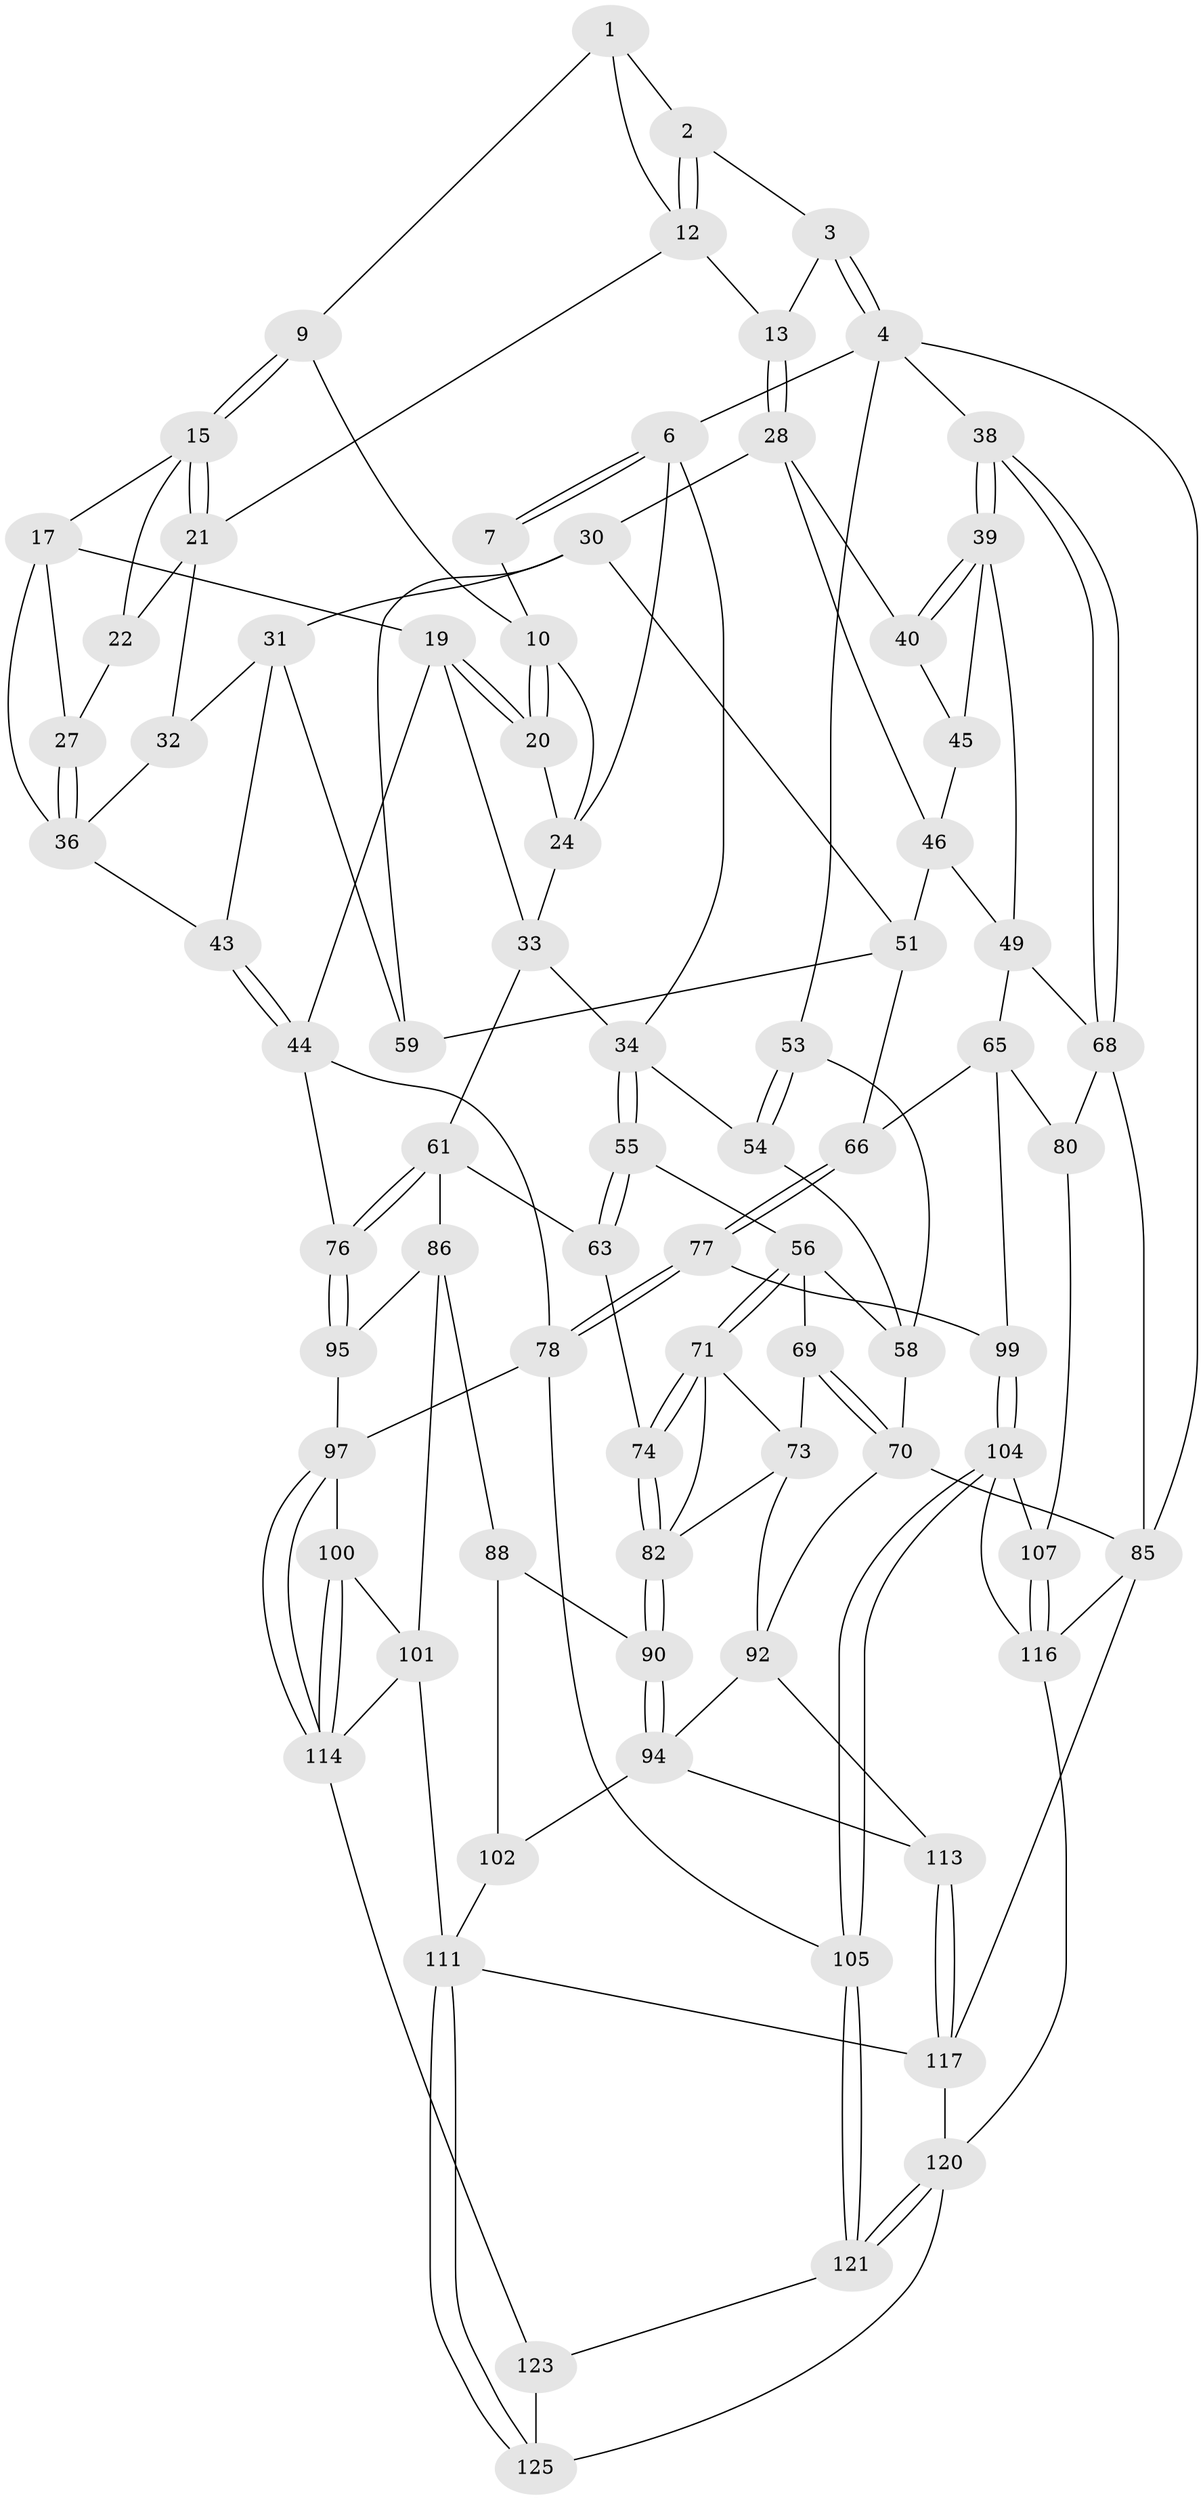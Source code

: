 // original degree distribution, {3: 0.015625, 4: 0.234375, 5: 0.53125, 6: 0.21875}
// Generated by graph-tools (version 1.1) at 2025/11/02/27/25 16:11:59]
// undirected, 79 vertices, 175 edges
graph export_dot {
graph [start="1"]
  node [color=gray90,style=filled];
  1 [pos="+0.5294711974791622+0",super="+8"];
  2 [pos="+0.7808284434909478+0"];
  3 [pos="+1+0"];
  4 [pos="+1+0",super="+5"];
  6 [pos="+0+0",super="+25"];
  7 [pos="+0.23330221695779477+0"];
  9 [pos="+0.5245596178447828+0.008838074106590809"];
  10 [pos="+0.48399756217442164+0.0434351943563806",super="+11"];
  12 [pos="+0.7273722118086237+0.09103816749152706",super="+14"];
  13 [pos="+0.866305005331235+0.1457862129429522"];
  15 [pos="+0.5253026236836733+0.010436208352226285",super="+16"];
  17 [pos="+0.5260327842926344+0.1049268710282543",super="+18"];
  19 [pos="+0.43986166779035385+0.2086413965672579",super="+41"];
  20 [pos="+0.3757914211427274+0.16944360598164682"];
  21 [pos="+0.7080463998176918+0.11797074838522031",super="+23"];
  22 [pos="+0.6439290996026621+0.1816365152046813"];
  24 [pos="+0.28941057006578874+0.1116874465514627",super="+26"];
  27 [pos="+0.5931861616098687+0.19915434251141362"];
  28 [pos="+0.8723295543186737+0.16452860091983038",super="+29"];
  30 [pos="+0.7730800990833858+0.27486976082700243",super="+52"];
  31 [pos="+0.7021517369742615+0.23627024403959404",super="+47"];
  32 [pos="+0.6755207105523068+0.19669149224459292"];
  33 [pos="+0.29756712607225827+0.33416168928420364",super="+42"];
  34 [pos="+0.2596564128903612+0.3300882447262368",super="+35"];
  36 [pos="+0.5273002139539712+0.2461223466624479",super="+37"];
  38 [pos="+1+0.2583612018932602"];
  39 [pos="+1+0.2654477667644901",super="+48"];
  40 [pos="+0.9482649812667331+0.20586541709937403"];
  43 [pos="+0.5499871237238112+0.3969639587810458"];
  44 [pos="+0.5432477946712727+0.40358604135876314",super="+75"];
  45 [pos="+0.8758125162092912+0.3074468005816978"];
  46 [pos="+0.860730581388473+0.31084730680218314",super="+50"];
  49 [pos="+0.9336271797652727+0.38962357170887096",super="+64"];
  51 [pos="+0.7990884902386984+0.39821652816982334",super="+67"];
  53 [pos="+0+0.17366617581811614"];
  54 [pos="+0.12141201882318184+0.2601797226922971"];
  55 [pos="+0.21284065654545345+0.39026422036600256"];
  56 [pos="+0.16482343275699812+0.4331653122678935",super="+57"];
  58 [pos="+0.1014379242329796+0.39258799604652084",super="+60"];
  59 [pos="+0.6231924185794121+0.40104004938570353"];
  61 [pos="+0.34372356140123556+0.4810924047833699",super="+62"];
  63 [pos="+0.2735711130940535+0.5228815019596486"];
  65 [pos="+0.9145228803179322+0.4787034628830995",super="+81"];
  66 [pos="+0.7901680005864081+0.5209105590481264"];
  68 [pos="+1+0.5694731890750496",super="+79"];
  69 [pos="+0.04093481687963077+0.5188337730100805"];
  70 [pos="+0+0.5183376981098026",super="+84"];
  71 [pos="+0.17786611964895221+0.47291867901043666",super="+72"];
  73 [pos="+0.051491622698920186+0.5246343294047179",super="+91"];
  74 [pos="+0.23772864827513074+0.5253932848700399"];
  76 [pos="+0.4969449957490847+0.5631583580230877"];
  77 [pos="+0.7796715885208959+0.5663875115577628"];
  78 [pos="+0.6814385146873291+0.6260795231776612",super="+96"];
  80 [pos="+1+0.6215087218192881"];
  82 [pos="+0.20207537596494535+0.5620550606323509",super="+83"];
  85 [pos="+0+1",super="+118"];
  86 [pos="+0.3357254111579522+0.5820293613382233",super="+87"];
  88 [pos="+0.321531337866863+0.6403162530379135",super="+89"];
  90 [pos="+0.22306363120076417+0.6523717520835536"];
  92 [pos="+0.1208442084662002+0.65641234019987",super="+93"];
  94 [pos="+0.18351759872721596+0.6652482443964318",super="+103"];
  95 [pos="+0.4938309884078338+0.5924680518020679"];
  97 [pos="+0.5879129429434226+0.6786506289108973",super="+98"];
  99 [pos="+0.852182700152881+0.6296016184309745"];
  100 [pos="+0.41271245721420907+0.6869001701320452"];
  101 [pos="+0.4106261769641494+0.6875788911867162",super="+110"];
  102 [pos="+0.23840687764717303+0.7415062761364861",super="+109"];
  104 [pos="+0.8743696765673338+0.7218878824287825",super="+108"];
  105 [pos="+0.8531813335187356+0.7681837127549385",super="+106"];
  107 [pos="+0.956805177232229+0.7091254050235655"];
  111 [pos="+0.3765062674761832+0.9247753464440441",super="+112"];
  113 [pos="+0.0794848469966553+0.8365386429820729"];
  114 [pos="+0.5317736714423301+0.7433409034799109",super="+115"];
  116 [pos="+1+0.9492271973995627",super="+119"];
  117 [pos="+0.34924700436790634+0.9500178703588394",super="+128"];
  120 [pos="+0.9885691585862854+1",super="+127"];
  121 [pos="+0.9669181106922226+1",super="+122"];
  123 [pos="+0.6375547134224812+0.8418317083496845",super="+124"];
  125 [pos="+0.5410687244668207+0.920189789250632",super="+126"];
  1 -- 2;
  1 -- 12;
  1 -- 9;
  2 -- 3;
  2 -- 12;
  2 -- 12;
  3 -- 4;
  3 -- 4;
  3 -- 13;
  4 -- 38;
  4 -- 85 [weight=2];
  4 -- 53;
  4 -- 6;
  6 -- 7;
  6 -- 7;
  6 -- 24;
  6 -- 34;
  7 -- 10;
  9 -- 10;
  9 -- 15;
  9 -- 15;
  10 -- 20;
  10 -- 20;
  10 -- 24;
  12 -- 21;
  12 -- 13;
  13 -- 28;
  13 -- 28;
  15 -- 21;
  15 -- 21;
  15 -- 17;
  15 -- 22;
  17 -- 27;
  17 -- 19;
  17 -- 36;
  19 -- 20;
  19 -- 20;
  19 -- 33;
  19 -- 44;
  20 -- 24;
  21 -- 32;
  21 -- 22;
  22 -- 27;
  24 -- 33;
  27 -- 36;
  27 -- 36;
  28 -- 40;
  28 -- 46;
  28 -- 30;
  30 -- 31;
  30 -- 59;
  30 -- 51;
  31 -- 32;
  31 -- 59;
  31 -- 43;
  32 -- 36;
  33 -- 34;
  33 -- 61;
  34 -- 55;
  34 -- 55;
  34 -- 54;
  36 -- 43;
  38 -- 39;
  38 -- 39;
  38 -- 68;
  38 -- 68;
  39 -- 40;
  39 -- 40;
  39 -- 49;
  39 -- 45;
  40 -- 45;
  43 -- 44;
  43 -- 44;
  44 -- 78;
  44 -- 76;
  45 -- 46;
  46 -- 49;
  46 -- 51;
  49 -- 65;
  49 -- 68;
  51 -- 59;
  51 -- 66;
  53 -- 54;
  53 -- 54;
  53 -- 58;
  54 -- 58;
  55 -- 56;
  55 -- 63;
  55 -- 63;
  56 -- 71;
  56 -- 71;
  56 -- 58;
  56 -- 69;
  58 -- 70;
  61 -- 76;
  61 -- 76;
  61 -- 86;
  61 -- 63;
  63 -- 74;
  65 -- 66;
  65 -- 80;
  65 -- 99;
  66 -- 77;
  66 -- 77;
  68 -- 80;
  68 -- 85;
  69 -- 70;
  69 -- 70;
  69 -- 73;
  70 -- 85;
  70 -- 92;
  71 -- 74;
  71 -- 74;
  71 -- 73;
  71 -- 82;
  73 -- 82;
  73 -- 92;
  74 -- 82;
  74 -- 82;
  76 -- 95;
  76 -- 95;
  77 -- 78;
  77 -- 78;
  77 -- 99;
  78 -- 97;
  78 -- 105;
  80 -- 107;
  82 -- 90;
  82 -- 90;
  85 -- 117;
  85 -- 116;
  86 -- 95;
  86 -- 88;
  86 -- 101;
  88 -- 90;
  88 -- 102 [weight=2];
  90 -- 94;
  90 -- 94;
  92 -- 94;
  92 -- 113;
  94 -- 102;
  94 -- 113;
  95 -- 97;
  97 -- 114;
  97 -- 114;
  97 -- 100;
  99 -- 104;
  99 -- 104;
  100 -- 101;
  100 -- 114;
  100 -- 114;
  101 -- 111;
  101 -- 114;
  102 -- 111;
  104 -- 105;
  104 -- 105;
  104 -- 107;
  104 -- 116;
  105 -- 121 [weight=2];
  105 -- 121;
  107 -- 116;
  107 -- 116;
  111 -- 125;
  111 -- 125;
  111 -- 117;
  113 -- 117;
  113 -- 117;
  114 -- 123;
  116 -- 120;
  117 -- 120;
  120 -- 121;
  120 -- 121;
  120 -- 125;
  121 -- 123;
  123 -- 125 [weight=2];
}

